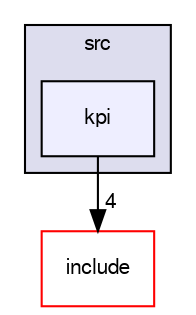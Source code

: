 digraph "/home/pfefferz/dlt-daemon/src/kpi" {
  compound=true
  node [ fontsize="10", fontname="FreeSans"];
  edge [ labelfontsize="10", labelfontname="FreeSans"];
  subgraph clusterdir_68267d1309a1af8e8297ef4c3efbcdba {
    graph [ bgcolor="#ddddee", pencolor="black", label="src" fontname="FreeSans", fontsize="10", URL="dir_68267d1309a1af8e8297ef4c3efbcdba.html"]
  dir_0d7a208753eca92d6f64c66b09212c89 [shape=box, label="kpi", style="filled", fillcolor="#eeeeff", pencolor="black", URL="dir_0d7a208753eca92d6f64c66b09212c89.html"];
  }
  dir_d44c64559bbebec7f509842c48db8b23 [shape=box label="include" fillcolor="white" style="filled" color="red" URL="dir_d44c64559bbebec7f509842c48db8b23.html"];
  dir_0d7a208753eca92d6f64c66b09212c89->dir_d44c64559bbebec7f509842c48db8b23 [headlabel="4", labeldistance=1.5 headhref="dir_000015_000001.html"];
}
